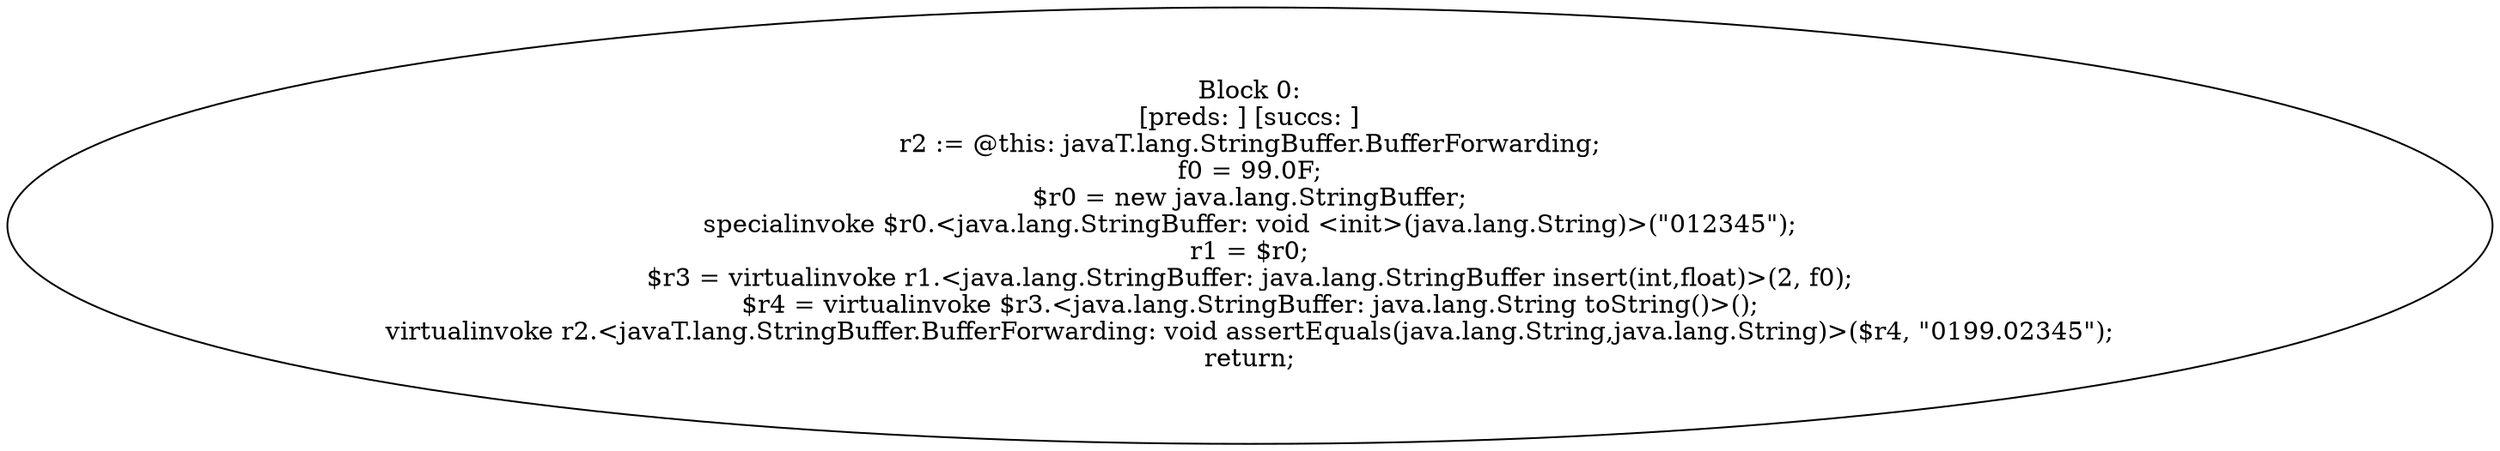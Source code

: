 digraph "unitGraph" {
    "Block 0:
[preds: ] [succs: ]
r2 := @this: javaT.lang.StringBuffer.BufferForwarding;
f0 = 99.0F;
$r0 = new java.lang.StringBuffer;
specialinvoke $r0.<java.lang.StringBuffer: void <init>(java.lang.String)>(\"012345\");
r1 = $r0;
$r3 = virtualinvoke r1.<java.lang.StringBuffer: java.lang.StringBuffer insert(int,float)>(2, f0);
$r4 = virtualinvoke $r3.<java.lang.StringBuffer: java.lang.String toString()>();
virtualinvoke r2.<javaT.lang.StringBuffer.BufferForwarding: void assertEquals(java.lang.String,java.lang.String)>($r4, \"0199.02345\");
return;
"
}
